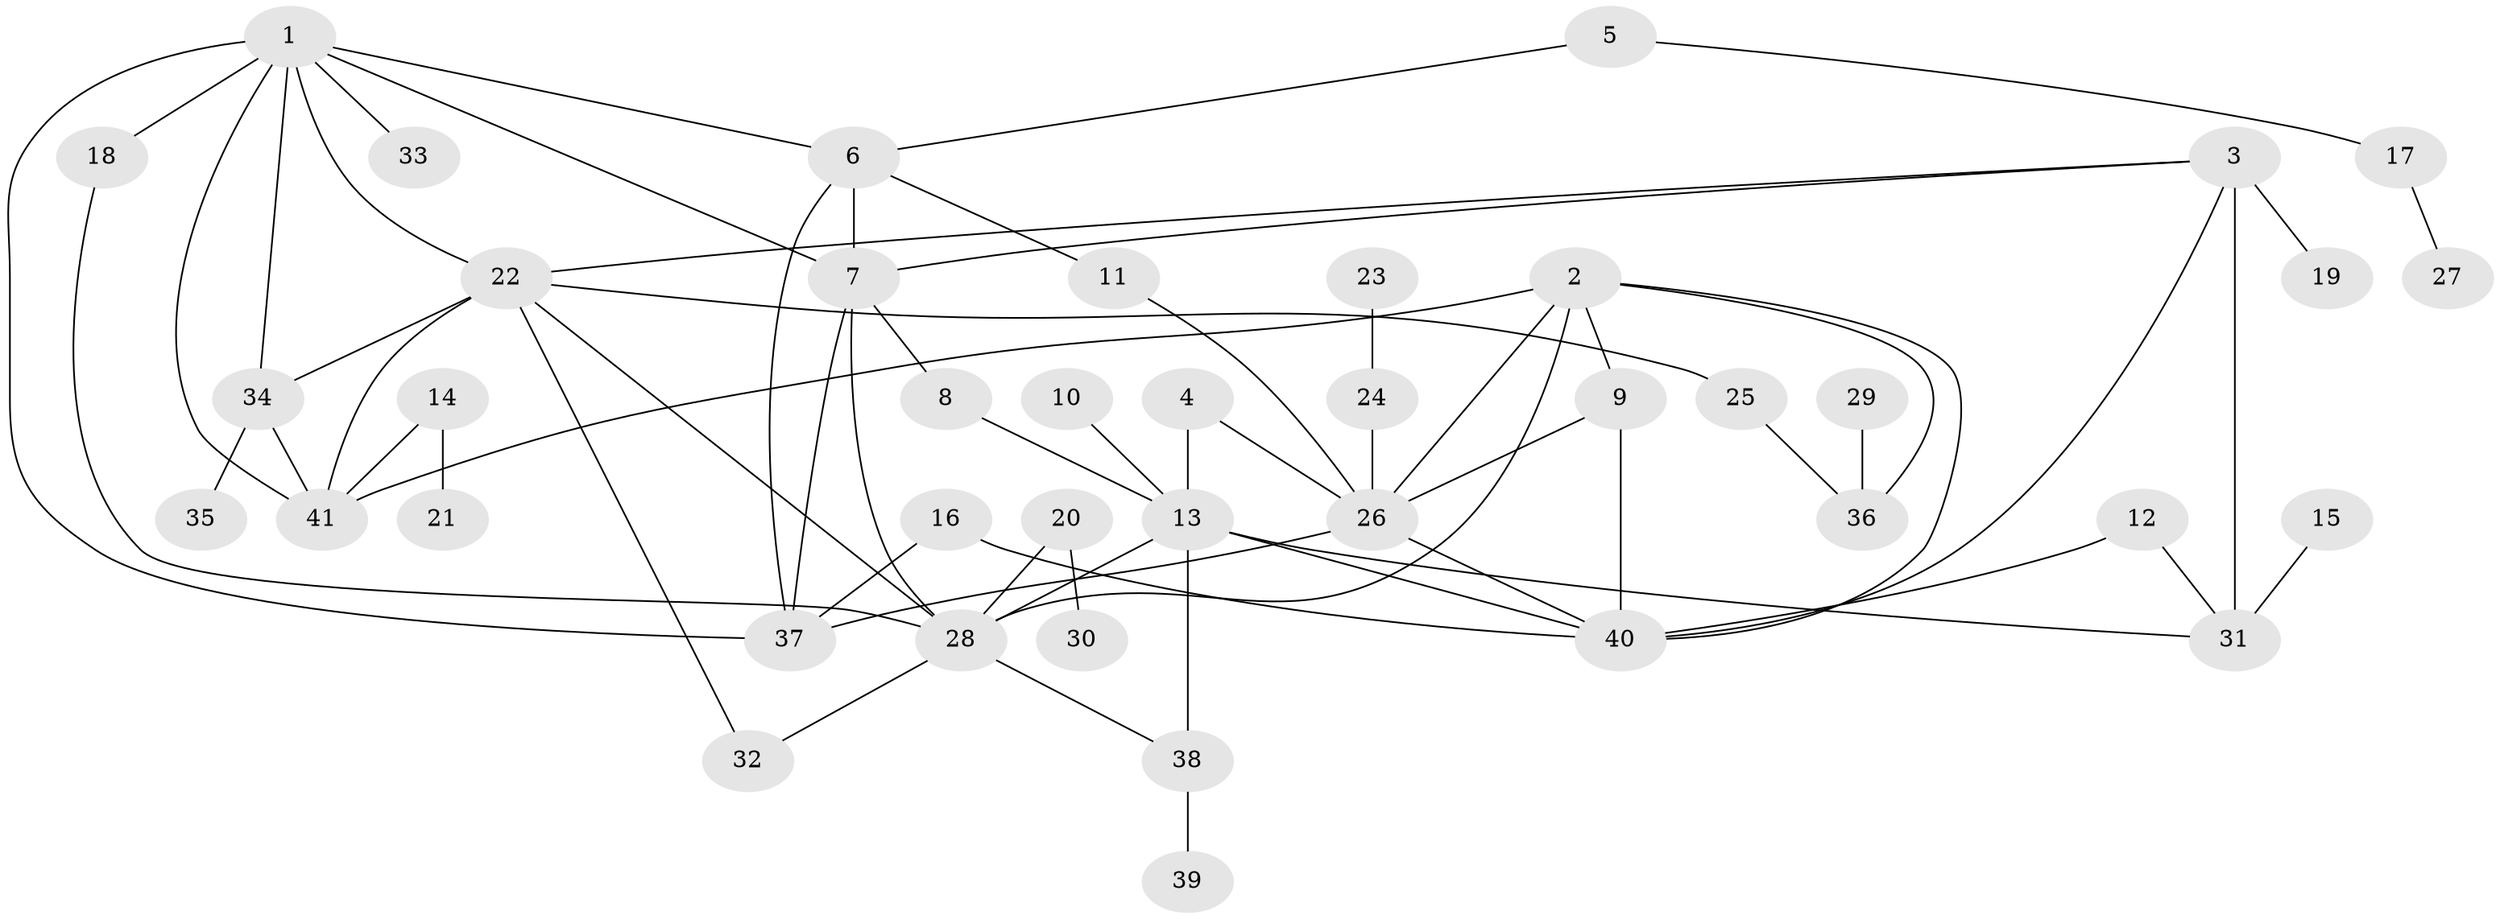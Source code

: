 // original degree distribution, {5: 0.037037037037037035, 7: 0.037037037037037035, 9: 0.024691358024691357, 6: 0.07407407407407407, 11: 0.012345679012345678, 8: 0.024691358024691357, 4: 0.04938271604938271, 3: 0.037037037037037035, 2: 0.25925925925925924, 1: 0.4444444444444444}
// Generated by graph-tools (version 1.1) at 2025/02/03/09/25 03:02:42]
// undirected, 41 vertices, 65 edges
graph export_dot {
graph [start="1"]
  node [color=gray90,style=filled];
  1;
  2;
  3;
  4;
  5;
  6;
  7;
  8;
  9;
  10;
  11;
  12;
  13;
  14;
  15;
  16;
  17;
  18;
  19;
  20;
  21;
  22;
  23;
  24;
  25;
  26;
  27;
  28;
  29;
  30;
  31;
  32;
  33;
  34;
  35;
  36;
  37;
  38;
  39;
  40;
  41;
  1 -- 6 [weight=1.0];
  1 -- 7 [weight=1.0];
  1 -- 18 [weight=1.0];
  1 -- 22 [weight=1.0];
  1 -- 33 [weight=1.0];
  1 -- 34 [weight=1.0];
  1 -- 37 [weight=1.0];
  1 -- 41 [weight=1.0];
  2 -- 9 [weight=1.0];
  2 -- 26 [weight=1.0];
  2 -- 28 [weight=1.0];
  2 -- 36 [weight=1.0];
  2 -- 40 [weight=1.0];
  2 -- 41 [weight=1.0];
  3 -- 7 [weight=1.0];
  3 -- 19 [weight=1.0];
  3 -- 22 [weight=1.0];
  3 -- 31 [weight=3.0];
  3 -- 40 [weight=1.0];
  4 -- 13 [weight=1.0];
  4 -- 26 [weight=1.0];
  5 -- 6 [weight=1.0];
  5 -- 17 [weight=1.0];
  6 -- 7 [weight=1.0];
  6 -- 11 [weight=1.0];
  6 -- 37 [weight=1.0];
  7 -- 8 [weight=1.0];
  7 -- 28 [weight=1.0];
  7 -- 37 [weight=1.0];
  8 -- 13 [weight=1.0];
  9 -- 26 [weight=1.0];
  9 -- 40 [weight=1.0];
  10 -- 13 [weight=1.0];
  11 -- 26 [weight=1.0];
  12 -- 31 [weight=1.0];
  12 -- 40 [weight=1.0];
  13 -- 28 [weight=2.0];
  13 -- 31 [weight=1.0];
  13 -- 38 [weight=2.0];
  13 -- 40 [weight=1.0];
  14 -- 21 [weight=1.0];
  14 -- 41 [weight=1.0];
  15 -- 31 [weight=1.0];
  16 -- 37 [weight=1.0];
  16 -- 40 [weight=1.0];
  17 -- 27 [weight=1.0];
  18 -- 28 [weight=1.0];
  20 -- 28 [weight=1.0];
  20 -- 30 [weight=1.0];
  22 -- 25 [weight=1.0];
  22 -- 28 [weight=1.0];
  22 -- 32 [weight=1.0];
  22 -- 34 [weight=1.0];
  22 -- 41 [weight=1.0];
  23 -- 24 [weight=1.0];
  24 -- 26 [weight=1.0];
  25 -- 36 [weight=1.0];
  26 -- 37 [weight=1.0];
  26 -- 40 [weight=1.0];
  28 -- 32 [weight=1.0];
  28 -- 38 [weight=1.0];
  29 -- 36 [weight=1.0];
  34 -- 35 [weight=1.0];
  34 -- 41 [weight=1.0];
  38 -- 39 [weight=1.0];
}
